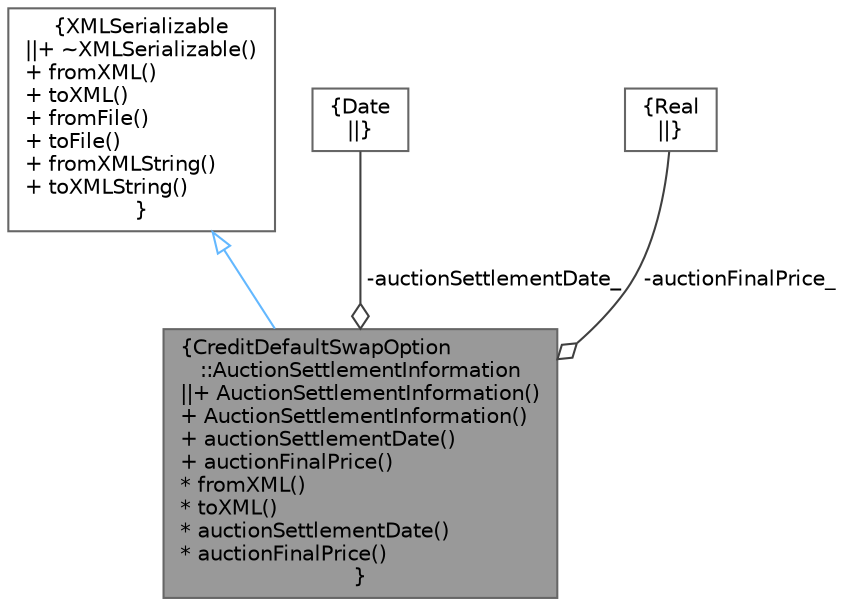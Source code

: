 digraph "CreditDefaultSwapOption::AuctionSettlementInformation"
{
 // INTERACTIVE_SVG=YES
 // LATEX_PDF_SIZE
  bgcolor="transparent";
  edge [fontname=Helvetica,fontsize=10,labelfontname=Helvetica,labelfontsize=10];
  node [fontname=Helvetica,fontsize=10,shape=box,height=0.2,width=0.4];
  Node1 [label="{CreditDefaultSwapOption\l::AuctionSettlementInformation\n||+ AuctionSettlementInformation()\l+ AuctionSettlementInformation()\l+ auctionSettlementDate()\l+ auctionFinalPrice()\l* fromXML()\l* toXML()\l* auctionSettlementDate()\l* auctionFinalPrice()\l}",height=0.2,width=0.4,color="gray40", fillcolor="grey60", style="filled", fontcolor="black",tooltip=" "];
  Node2 -> Node1 [dir="back",color="steelblue1",style="solid",arrowtail="onormal"];
  Node2 [label="{XMLSerializable\n||+ ~XMLSerializable()\l+ fromXML()\l+ toXML()\l+ fromFile()\l+ toFile()\l+ fromXMLString()\l+ toXMLString()\l}",height=0.2,width=0.4,color="gray40", fillcolor="white", style="filled",URL="$classore_1_1data_1_1_x_m_l_serializable.html",tooltip="Base class for all serializable classes."];
  Node3 -> Node1 [color="grey25",style="solid",label=" -auctionSettlementDate_" ,arrowhead="odiamond"];
  Node3 [label="{Date\n||}",height=0.2,width=0.4,color="gray40", fillcolor="white", style="filled",tooltip=" "];
  Node4 -> Node1 [color="grey25",style="solid",label=" -auctionFinalPrice_" ,arrowhead="odiamond"];
  Node4 [label="{Real\n||}",height=0.2,width=0.4,color="gray40", fillcolor="white", style="filled",tooltip=" "];
}
